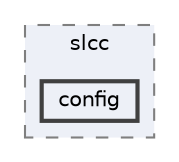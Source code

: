 digraph "C:/microchip/harmony3/gfx/middleware/legato/driver/controller/slcc/config"
{
 // INTERACTIVE_SVG=YES
 // LATEX_PDF_SIZE
  bgcolor="transparent";
  edge [fontname=Helvetica,fontsize=10,labelfontname=Helvetica,labelfontsize=10];
  node [fontname=Helvetica,fontsize=10,shape=box,height=0.2,width=0.4];
  compound=true
  subgraph clusterdir_92486e7df5f2dd709b0167d377b8d007 {
    graph [ bgcolor="#edf0f7", pencolor="grey50", label="slcc", fontname=Helvetica,fontsize=10 style="filled,dashed", URL="dir_92486e7df5f2dd709b0167d377b8d007.html",tooltip=""]
  dir_8a1e6dad2b803608a821f826eae85f7c [label="config", fillcolor="#edf0f7", color="grey25", style="filled,bold", URL="dir_8a1e6dad2b803608a821f826eae85f7c.html",tooltip=""];
  }
}
